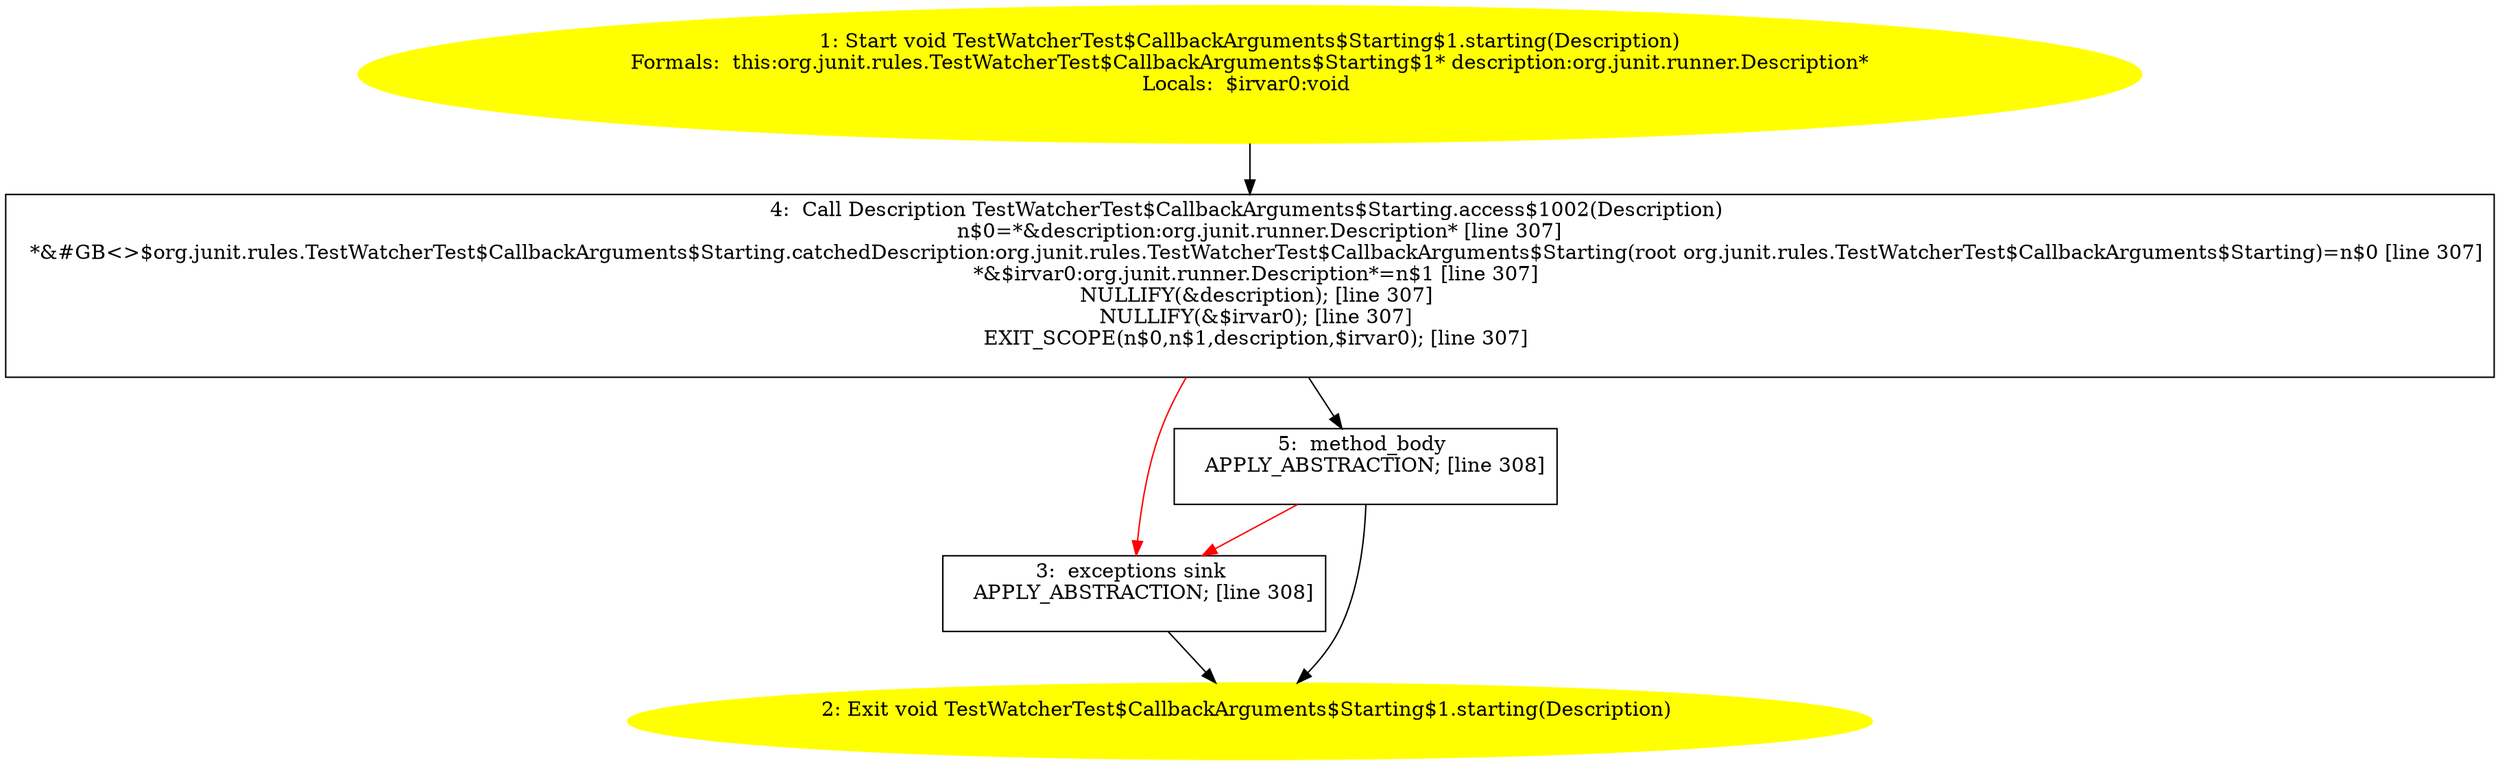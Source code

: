 /* @generated */
digraph cfg {
"org.junit.rules.TestWatcherTest$CallbackArguments$Starting$1.starting(org.junit.runner.Description):.2954ce314394b4ea08931f213b721d73_1" [label="1: Start void TestWatcherTest$CallbackArguments$Starting$1.starting(Description)\nFormals:  this:org.junit.rules.TestWatcherTest$CallbackArguments$Starting$1* description:org.junit.runner.Description*\nLocals:  $irvar0:void \n  " color=yellow style=filled]
	

	 "org.junit.rules.TestWatcherTest$CallbackArguments$Starting$1.starting(org.junit.runner.Description):.2954ce314394b4ea08931f213b721d73_1" -> "org.junit.rules.TestWatcherTest$CallbackArguments$Starting$1.starting(org.junit.runner.Description):.2954ce314394b4ea08931f213b721d73_4" ;
"org.junit.rules.TestWatcherTest$CallbackArguments$Starting$1.starting(org.junit.runner.Description):.2954ce314394b4ea08931f213b721d73_2" [label="2: Exit void TestWatcherTest$CallbackArguments$Starting$1.starting(Description) \n  " color=yellow style=filled]
	

"org.junit.rules.TestWatcherTest$CallbackArguments$Starting$1.starting(org.junit.runner.Description):.2954ce314394b4ea08931f213b721d73_3" [label="3:  exceptions sink \n   APPLY_ABSTRACTION; [line 308]\n " shape="box"]
	

	 "org.junit.rules.TestWatcherTest$CallbackArguments$Starting$1.starting(org.junit.runner.Description):.2954ce314394b4ea08931f213b721d73_3" -> "org.junit.rules.TestWatcherTest$CallbackArguments$Starting$1.starting(org.junit.runner.Description):.2954ce314394b4ea08931f213b721d73_2" ;
"org.junit.rules.TestWatcherTest$CallbackArguments$Starting$1.starting(org.junit.runner.Description):.2954ce314394b4ea08931f213b721d73_4" [label="4:  Call Description TestWatcherTest$CallbackArguments$Starting.access$1002(Description) \n   n$0=*&description:org.junit.runner.Description* [line 307]\n  *&#GB<>$org.junit.rules.TestWatcherTest$CallbackArguments$Starting.catchedDescription:org.junit.rules.TestWatcherTest$CallbackArguments$Starting(root org.junit.rules.TestWatcherTest$CallbackArguments$Starting)=n$0 [line 307]\n  *&$irvar0:org.junit.runner.Description*=n$1 [line 307]\n  NULLIFY(&description); [line 307]\n  NULLIFY(&$irvar0); [line 307]\n  EXIT_SCOPE(n$0,n$1,description,$irvar0); [line 307]\n " shape="box"]
	

	 "org.junit.rules.TestWatcherTest$CallbackArguments$Starting$1.starting(org.junit.runner.Description):.2954ce314394b4ea08931f213b721d73_4" -> "org.junit.rules.TestWatcherTest$CallbackArguments$Starting$1.starting(org.junit.runner.Description):.2954ce314394b4ea08931f213b721d73_5" ;
	 "org.junit.rules.TestWatcherTest$CallbackArguments$Starting$1.starting(org.junit.runner.Description):.2954ce314394b4ea08931f213b721d73_4" -> "org.junit.rules.TestWatcherTest$CallbackArguments$Starting$1.starting(org.junit.runner.Description):.2954ce314394b4ea08931f213b721d73_3" [color="red" ];
"org.junit.rules.TestWatcherTest$CallbackArguments$Starting$1.starting(org.junit.runner.Description):.2954ce314394b4ea08931f213b721d73_5" [label="5:  method_body \n   APPLY_ABSTRACTION; [line 308]\n " shape="box"]
	

	 "org.junit.rules.TestWatcherTest$CallbackArguments$Starting$1.starting(org.junit.runner.Description):.2954ce314394b4ea08931f213b721d73_5" -> "org.junit.rules.TestWatcherTest$CallbackArguments$Starting$1.starting(org.junit.runner.Description):.2954ce314394b4ea08931f213b721d73_2" ;
	 "org.junit.rules.TestWatcherTest$CallbackArguments$Starting$1.starting(org.junit.runner.Description):.2954ce314394b4ea08931f213b721d73_5" -> "org.junit.rules.TestWatcherTest$CallbackArguments$Starting$1.starting(org.junit.runner.Description):.2954ce314394b4ea08931f213b721d73_3" [color="red" ];
}
